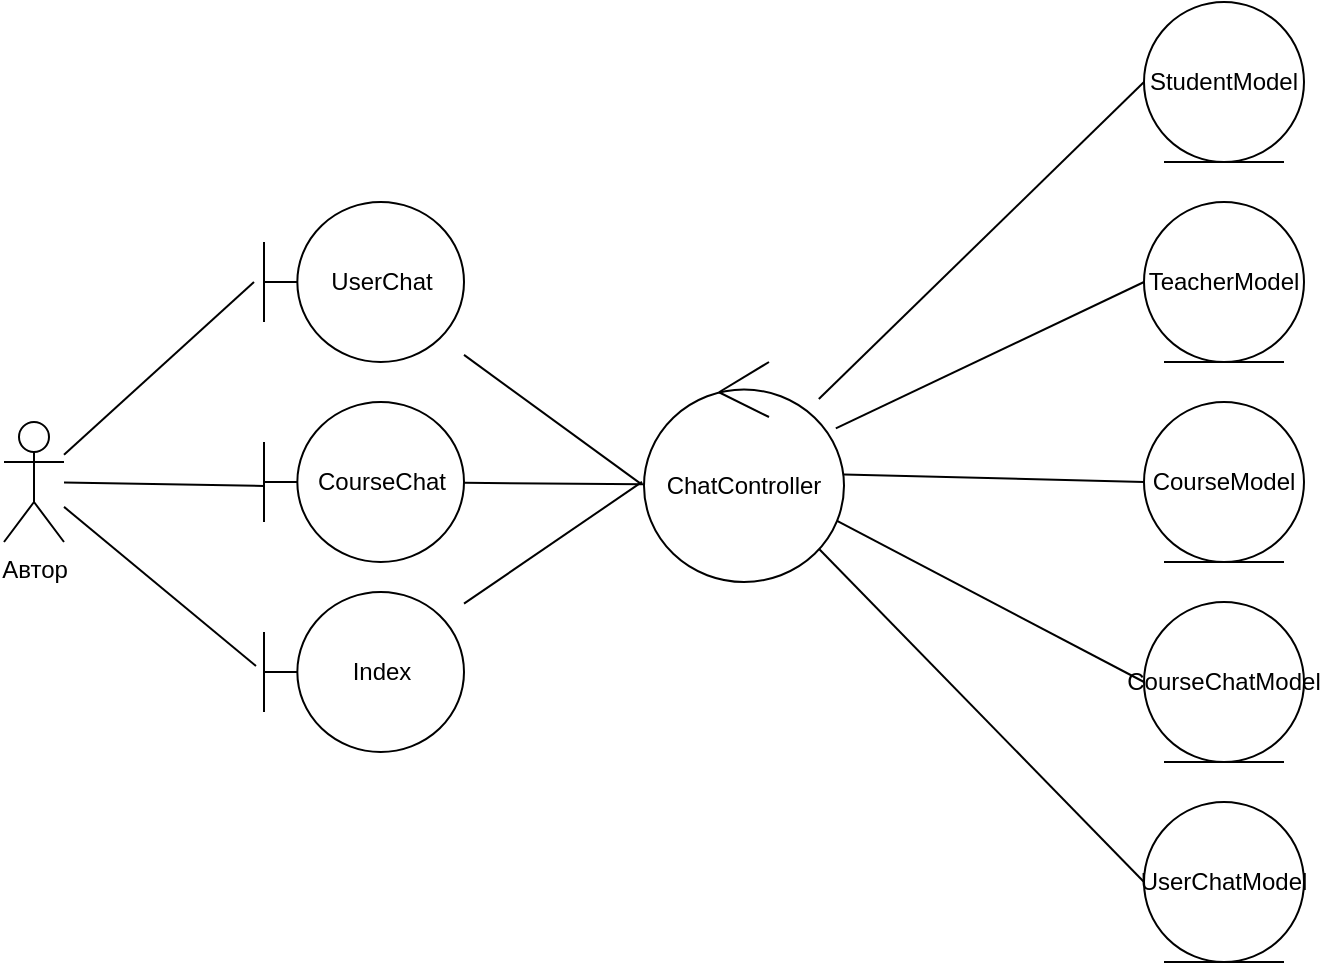 <mxfile version="23.1.5" type="device">
  <diagram name="Страница — 1" id="bLIWgat2K8dpFbzlpGcP">
    <mxGraphModel dx="1434" dy="884" grid="1" gridSize="10" guides="1" tooltips="1" connect="1" arrows="1" fold="1" page="1" pageScale="1" pageWidth="827" pageHeight="1169" math="0" shadow="0">
      <root>
        <mxCell id="0" />
        <mxCell id="1" parent="0" />
        <mxCell id="H8p_KD_jGr5xudb8fyga-1" value="Автор" style="shape=umlActor;verticalLabelPosition=bottom;verticalAlign=top;html=1;" vertex="1" parent="1">
          <mxGeometry x="20" y="460" width="30" height="60" as="geometry" />
        </mxCell>
        <mxCell id="H8p_KD_jGr5xudb8fyga-4" value="CourseModel" style="ellipse;shape=umlEntity;whiteSpace=wrap;html=1;" vertex="1" parent="1">
          <mxGeometry x="590" y="450" width="80" height="80" as="geometry" />
        </mxCell>
        <mxCell id="H8p_KD_jGr5xudb8fyga-5" value="UserChat" style="shape=umlBoundary;whiteSpace=wrap;html=1;" vertex="1" parent="1">
          <mxGeometry x="150" y="350" width="100" height="80" as="geometry" />
        </mxCell>
        <mxCell id="H8p_KD_jGr5xudb8fyga-20" style="rounded=0;orthogonalLoop=1;jettySize=auto;html=1;entryX=0;entryY=0.5;entryDx=0;entryDy=0;endArrow=none;endFill=0;" edge="1" parent="1" source="H8p_KD_jGr5xudb8fyga-7" target="H8p_KD_jGr5xudb8fyga-19">
          <mxGeometry relative="1" as="geometry" />
        </mxCell>
        <mxCell id="H8p_KD_jGr5xudb8fyga-21" style="rounded=0;orthogonalLoop=1;jettySize=auto;html=1;entryX=0;entryY=0.5;entryDx=0;entryDy=0;endArrow=none;endFill=0;" edge="1" parent="1" source="H8p_KD_jGr5xudb8fyga-7" target="H8p_KD_jGr5xudb8fyga-18">
          <mxGeometry relative="1" as="geometry" />
        </mxCell>
        <mxCell id="H8p_KD_jGr5xudb8fyga-22" style="rounded=0;orthogonalLoop=1;jettySize=auto;html=1;entryX=0;entryY=0.5;entryDx=0;entryDy=0;endArrow=none;endFill=0;" edge="1" parent="1" source="H8p_KD_jGr5xudb8fyga-7" target="H8p_KD_jGr5xudb8fyga-4">
          <mxGeometry relative="1" as="geometry" />
        </mxCell>
        <mxCell id="H8p_KD_jGr5xudb8fyga-23" style="rounded=0;orthogonalLoop=1;jettySize=auto;html=1;entryX=0;entryY=0.5;entryDx=0;entryDy=0;endArrow=none;endFill=0;" edge="1" parent="1" source="H8p_KD_jGr5xudb8fyga-7" target="H8p_KD_jGr5xudb8fyga-16">
          <mxGeometry relative="1" as="geometry" />
        </mxCell>
        <mxCell id="H8p_KD_jGr5xudb8fyga-24" style="rounded=0;orthogonalLoop=1;jettySize=auto;html=1;entryX=0;entryY=0.5;entryDx=0;entryDy=0;endArrow=none;endFill=0;" edge="1" parent="1" source="H8p_KD_jGr5xudb8fyga-7" target="H8p_KD_jGr5xudb8fyga-17">
          <mxGeometry relative="1" as="geometry" />
        </mxCell>
        <mxCell id="H8p_KD_jGr5xudb8fyga-7" value="ChatController" style="ellipse;shape=umlControl;whiteSpace=wrap;html=1;" vertex="1" parent="1">
          <mxGeometry x="340" y="430" width="100" height="110" as="geometry" />
        </mxCell>
        <mxCell id="H8p_KD_jGr5xudb8fyga-8" value="CourseChat" style="shape=umlBoundary;whiteSpace=wrap;html=1;" vertex="1" parent="1">
          <mxGeometry x="150" y="450" width="100" height="80" as="geometry" />
        </mxCell>
        <mxCell id="H8p_KD_jGr5xudb8fyga-11" style="rounded=0;orthogonalLoop=1;jettySize=auto;html=1;entryX=-0.012;entryY=0.556;entryDx=0;entryDy=0;entryPerimeter=0;endArrow=none;endFill=0;" edge="1" parent="1" source="H8p_KD_jGr5xudb8fyga-5" target="H8p_KD_jGr5xudb8fyga-7">
          <mxGeometry relative="1" as="geometry" />
        </mxCell>
        <mxCell id="H8p_KD_jGr5xudb8fyga-12" style="rounded=0;orthogonalLoop=1;jettySize=auto;html=1;entryX=0;entryY=0.556;entryDx=0;entryDy=0;entryPerimeter=0;endArrow=none;endFill=0;" edge="1" parent="1" source="H8p_KD_jGr5xudb8fyga-8" target="H8p_KD_jGr5xudb8fyga-7">
          <mxGeometry relative="1" as="geometry" />
        </mxCell>
        <mxCell id="H8p_KD_jGr5xudb8fyga-16" value="CourseChatModel" style="ellipse;shape=umlEntity;whiteSpace=wrap;html=1;" vertex="1" parent="1">
          <mxGeometry x="590" y="550" width="80" height="80" as="geometry" />
        </mxCell>
        <mxCell id="H8p_KD_jGr5xudb8fyga-17" value="UserChatModel" style="ellipse;shape=umlEntity;whiteSpace=wrap;html=1;" vertex="1" parent="1">
          <mxGeometry x="590" y="650" width="80" height="80" as="geometry" />
        </mxCell>
        <mxCell id="H8p_KD_jGr5xudb8fyga-18" value="TeacherModel" style="ellipse;shape=umlEntity;whiteSpace=wrap;html=1;" vertex="1" parent="1">
          <mxGeometry x="590" y="350" width="80" height="80" as="geometry" />
        </mxCell>
        <mxCell id="H8p_KD_jGr5xudb8fyga-19" value="StudentModel" style="ellipse;shape=umlEntity;whiteSpace=wrap;html=1;" vertex="1" parent="1">
          <mxGeometry x="590" y="250" width="80" height="80" as="geometry" />
        </mxCell>
        <mxCell id="H8p_KD_jGr5xudb8fyga-25" style="rounded=0;orthogonalLoop=1;jettySize=auto;html=1;entryX=0;entryY=0.525;entryDx=0;entryDy=0;entryPerimeter=0;endArrow=none;endFill=0;" edge="1" parent="1" source="H8p_KD_jGr5xudb8fyga-1" target="H8p_KD_jGr5xudb8fyga-8">
          <mxGeometry relative="1" as="geometry" />
        </mxCell>
        <mxCell id="H8p_KD_jGr5xudb8fyga-27" style="rounded=0;orthogonalLoop=1;jettySize=auto;html=1;entryX=-0.05;entryY=0.5;entryDx=0;entryDy=0;entryPerimeter=0;endArrow=none;endFill=0;" edge="1" parent="1" source="H8p_KD_jGr5xudb8fyga-1" target="H8p_KD_jGr5xudb8fyga-5">
          <mxGeometry relative="1" as="geometry" />
        </mxCell>
        <mxCell id="H8p_KD_jGr5xudb8fyga-31" value="Index" style="shape=umlBoundary;whiteSpace=wrap;html=1;" vertex="1" parent="1">
          <mxGeometry x="150" y="545" width="100" height="80" as="geometry" />
        </mxCell>
        <mxCell id="H8p_KD_jGr5xudb8fyga-32" style="rounded=0;orthogonalLoop=1;jettySize=auto;html=1;entryX=-0.04;entryY=0.463;entryDx=0;entryDy=0;entryPerimeter=0;endArrow=none;endFill=0;" edge="1" parent="1" source="H8p_KD_jGr5xudb8fyga-1" target="H8p_KD_jGr5xudb8fyga-31">
          <mxGeometry relative="1" as="geometry" />
        </mxCell>
        <mxCell id="H8p_KD_jGr5xudb8fyga-33" style="rounded=0;orthogonalLoop=1;jettySize=auto;html=1;entryX=-0.01;entryY=0.545;entryDx=0;entryDy=0;entryPerimeter=0;endArrow=none;endFill=0;" edge="1" parent="1" source="H8p_KD_jGr5xudb8fyga-31" target="H8p_KD_jGr5xudb8fyga-7">
          <mxGeometry relative="1" as="geometry" />
        </mxCell>
      </root>
    </mxGraphModel>
  </diagram>
</mxfile>
